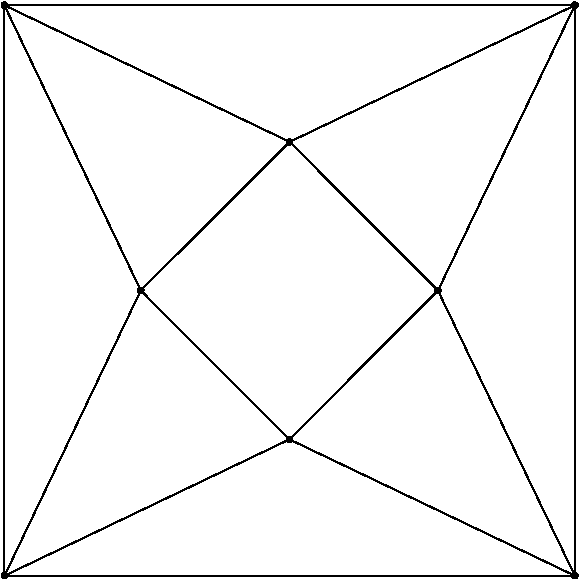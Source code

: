 #FIG 3.2
Portrait
Flush left
Inches
Letter  
100.00
Single
0
1200 2
6 1650 7500 6000 11850
# polyline
2 1 0 1 0 0 999 0 -1 4.000 0 0 0 0 0 2
	 1687 11815 3824 10792
# polyline
2 1 0 1 0 0 997 0 -1 4.000 0 0 0 0 0 2
	 1687 11815 5965 11815
# polyline
2 1 0 1 0 0 996 0 -1 4.000 0 0 0 0 0 2
	 5965 11815 4938 9676
# polyline
2 1 0 1 0 0 995 0 -1 4.000 0 0 0 0 0 2
	 1686 7536 1687 11815
# polyline
2 1 0 1 0 0 993 0 -1 4.000 0 0 0 0 0 2
	 1686 7536 5965 7536
# polyline
2 1 0 1 0 0 991 0 -1 4.000 0 0 0 0 0 2
	 1686 7536 3826 8561
# polyline
2 1 0 1 0 0 990 0 -1 4.000 0 0 0 0 0 2
	 5965 7536 5965 11815
# polyline
2 1 0 1 0 0 988 0 -1 4.000 0 0 0 0 0 2
	 5965 7536 4938 9676
# polyline
2 1 0 1 0 0 987 0 -1 4.000 0 0 0 0 0 2
	 2709 9675 3826 8561
# polyline
2 1 0 1 0 0 986 0 -1 4.000 0 0 0 0 0 2
	 2709 9675 3824 10792
# polyline
2 1 0 1 0 0 984 0 -1 4.000 0 0 0 0 0 2
	 2709 9675 1687 11815
# polyline
2 1 0 1 0 0 983 0 -1 4.000 0 0 0 0 0 2
	 2709 9675 1686 7536
# polyline
2 1 0 1 0 0 982 0 -1 4.000 0 0 0 0 0 2
	 3826 8561 5965 7536
# polyline
2 1 0 1 0 0 980 0 -1 4.000 0 0 0 0 0 2
	 3826 8561 4938 9676
# polyline
2 1 0 1 0 0 979 0 -1 4.000 0 0 0 0 0 2
	 3824 10792 4938 9676
# polyline
2 1 0 1 0 0 978 0 -1 4.000 0 0 0 0 0 2
	 3824 10792 5965 11815
# spline
3 4 0 0 0 0 976 0 20 4.000 0 0 0 22
	 4952 9662 4952 9662 4947 9659 4941 9657 4935 9657 4929 9659
	 4924 9662 4919 9668 4918 9674 4917 9680 4919 9686 4923 9691
	 4929 9696 4934 9697 4941 9697 4947 9696 4953 9691 4956 9686
	 4958 9680 4958 9674 4956 9668 4952 9662
	 0.000 0.000 0.000 -1.000 -1.000 -1.000 0.000 0.000
	 -1.000 -1.000 -1.000 0.000 0.000 -1.000 -1.000 -1.000
	 0.000 0.000 -1.000 -1.000 -1.000 0.000
# spline
3 4 0 1 0 0 974 0 -1 4.000 0 0 0 22
	 4952 9662 4952 9662 4947 9659 4941 9657 4935 9657 4929 9659
	 4924 9662 4919 9668 4918 9674 4917 9680 4919 9686 4923 9691
	 4929 9696 4934 9697 4941 9697 4947 9696 4953 9691 4956 9686
	 4958 9680 4958 9674 4956 9668 4952 9662
	 0.000 0.000 0.000 -1.000 -1.000 -1.000 0.000 0.000
	 -1.000 -1.000 -1.000 0.000 0.000 -1.000 -1.000 -1.000
	 0.000 0.000 -1.000 -1.000 -1.000 0.000
# spline
3 4 0 0 0 0 973 0 20 4.000 0 0 0 22
	 3838 10777 3838 10777 3833 10773 3827 10772 3821 10771 3814 10773
	 3809 10777 3805 10782 3803 10789 3804 10795 3805 10801 3809 10806
	 3814 10810 3821 10812 3826 10812 3833 10810 3838 10806 3842 10801
	 3844 10794 3844 10789 3842 10782 3838 10777
	 0.000 0.000 0.000 -1.000 -1.000 -1.000 0.000 0.000
	 -1.000 -1.000 -1.000 0.000 0.000 -1.000 -1.000 -1.000
	 0.000 0.000 -1.000 -1.000 -1.000 0.000
# spline
3 4 0 1 0 0 971 0 -1 4.000 0 0 0 22
	 3838 10777 3838 10777 3833 10773 3827 10772 3821 10771 3814 10773
	 3809 10777 3805 10782 3803 10789 3804 10795 3805 10801 3809 10806
	 3814 10810 3821 10812 3826 10812 3833 10810 3838 10806 3842 10801
	 3844 10794 3844 10789 3842 10782 3838 10777
	 0.000 0.000 0.000 -1.000 -1.000 -1.000 0.000 0.000
	 -1.000 -1.000 -1.000 0.000 0.000 -1.000 -1.000 -1.000
	 0.000 0.000 -1.000 -1.000 -1.000 0.000
# spline
3 4 0 0 0 0 970 0 20 4.000 0 0 0 22
	 3840 8547 3840 8547 3835 8544 3828 8542 3822 8541 3816 8544
	 3811 8547 3807 8553 3805 8558 3805 8565 3807 8571 3811 8576
	 3816 8580 3822 8582 3829 8582 3835 8580 3840 8576 3844 8571
	 3846 8565 3845 8558 3844 8553 3840 8547
	 0.000 0.000 0.000 -1.000 -1.000 -1.000 0.000 0.000
	 -1.000 -1.000 -1.000 0.000 0.000 -1.000 -1.000 -1.000
	 0.000 0.000 -1.000 -1.000 -1.000 0.000
# spline
3 4 0 1 0 0 968 0 -1 4.000 0 0 0 22
	 3840 8547 3840 8547 3835 8544 3828 8542 3822 8541 3816 8544
	 3811 8547 3807 8553 3805 8558 3805 8565 3807 8571 3811 8576
	 3816 8580 3822 8582 3829 8582 3835 8580 3840 8576 3844 8571
	 3846 8565 3845 8558 3844 8553 3840 8547
	 0.000 0.000 0.000 -1.000 -1.000 -1.000 0.000 0.000
	 -1.000 -1.000 -1.000 0.000 0.000 -1.000 -1.000 -1.000
	 0.000 0.000 -1.000 -1.000 -1.000 0.000
# spline
3 4 0 0 0 0 967 0 20 4.000 0 0 0 22
	 2723 9661 2723 9661 2718 9657 2713 9654 2706 9654 2699 9657
	 2694 9660 2690 9666 2689 9671 2689 9679 2690 9684 2694 9690
	 2699 9693 2706 9696 2712 9695 2718 9693 2723 9689 2727 9684
	 2729 9678 2730 9671 2727 9666 2723 9661
	 0.000 0.000 0.000 -1.000 -1.000 -1.000 0.000 0.000
	 -1.000 -1.000 -1.000 0.000 0.000 -1.000 -1.000 -1.000
	 0.000 0.000 -1.000 -1.000 -1.000 0.000
# spline
3 4 0 1 0 0 965 0 -1 4.000 0 0 0 22
	 2723 9661 2723 9661 2718 9657 2713 9654 2706 9654 2699 9657
	 2694 9660 2690 9666 2689 9671 2689 9679 2690 9684 2694 9690
	 2699 9693 2706 9696 2712 9695 2718 9693 2723 9689 2727 9684
	 2729 9678 2730 9671 2727 9666 2723 9661
	 0.000 0.000 0.000 -1.000 -1.000 -1.000 0.000 0.000
	 -1.000 -1.000 -1.000 0.000 0.000 -1.000 -1.000 -1.000
	 0.000 0.000 -1.000 -1.000 -1.000 0.000
# spline
3 4 0 0 0 0 964 0 20 4.000 0 0 0 22
	 5980 7521 5980 7521 5974 7517 5968 7515 5962 7515 5956 7517
	 5950 7521 5947 7526 5945 7532 5945 7538 5947 7544 5951 7550
	 5956 7554 5962 7556 5968 7556 5974 7554 5979 7550 5984 7544
	 5985 7539 5986 7532 5984 7526 5980 7521
	 0.000 0.000 0.000 -1.000 -1.000 -1.000 0.000 0.000
	 -1.000 -1.000 -1.000 0.000 0.000 -1.000 -1.000 -1.000
	 0.000 0.000 -1.000 -1.000 -1.000 0.000
# spline
3 4 0 1 0 0 962 0 -1 4.000 0 0 0 22
	 5980 7521 5980 7521 5974 7517 5968 7515 5962 7515 5956 7517
	 5950 7521 5947 7526 5945 7532 5945 7538 5947 7544 5951 7550
	 5956 7554 5962 7556 5968 7556 5974 7554 5979 7550 5984 7544
	 5985 7539 5986 7532 5984 7526 5980 7521
	 0.000 0.000 0.000 -1.000 -1.000 -1.000 0.000 0.000
	 -1.000 -1.000 -1.000 0.000 0.000 -1.000 -1.000 -1.000
	 0.000 0.000 -1.000 -1.000 -1.000 0.000
# spline
3 4 0 0 0 0 961 0 20 4.000 0 0 0 22
	 1701 7521 1701 7521 1695 7517 1689 7515 1683 7515 1677 7517
	 1671 7521 1667 7526 1665 7532 1666 7539 1667 7544 1672 7550
	 1677 7554 1683 7556 1689 7556 1695 7554 1700 7550 1704 7544
	 1706 7538 1706 7532 1704 7526 1701 7521
	 0.000 0.000 0.000 -1.000 -1.000 -1.000 0.000 0.000
	 -1.000 -1.000 -1.000 0.000 0.000 -1.000 -1.000 -1.000
	 0.000 0.000 -1.000 -1.000 -1.000 0.000
# spline
3 4 0 1 0 0 959 0 -1 4.000 0 0 0 22
	 1701 7521 1701 7521 1695 7517 1689 7515 1683 7515 1677 7517
	 1671 7521 1667 7526 1665 7532 1666 7539 1667 7544 1672 7550
	 1677 7554 1683 7556 1689 7556 1695 7554 1700 7550 1704 7544
	 1706 7538 1706 7532 1704 7526 1701 7521
	 0.000 0.000 0.000 -1.000 -1.000 -1.000 0.000 0.000
	 -1.000 -1.000 -1.000 0.000 0.000 -1.000 -1.000 -1.000
	 0.000 0.000 -1.000 -1.000 -1.000 0.000
# spline
3 4 0 0 0 0 958 0 20 4.000 0 0 0 22
	 5979 11800 5979 11800 5974 11796 5968 11794 5962 11794 5956 11796
	 5950 11801 5947 11806 5945 11812 5945 11818 5947 11824 5950 11829
	 5956 11833 5962 11835 5968 11835 5974 11833 5979 11830 5984 11824
	 5986 11818 5985 11811 5984 11806 5979 11800
	 0.000 0.000 0.000 -1.000 -1.000 -1.000 0.000 0.000
	 -1.000 -1.000 -1.000 0.000 0.000 -1.000 -1.000 -1.000
	 0.000 0.000 -1.000 -1.000 -1.000 0.000
# spline
3 4 0 1 0 0 956 0 -1 4.000 0 0 0 22
	 5979 11800 5979 11800 5974 11796 5968 11794 5962 11794 5956 11796
	 5950 11801 5947 11806 5945 11812 5945 11818 5947 11824 5950 11829
	 5956 11833 5962 11835 5968 11835 5974 11833 5979 11830 5984 11824
	 5986 11818 5985 11811 5984 11806 5979 11800
	 0.000 0.000 0.000 -1.000 -1.000 -1.000 0.000 0.000
	 -1.000 -1.000 -1.000 0.000 0.000 -1.000 -1.000 -1.000
	 0.000 0.000 -1.000 -1.000 -1.000 0.000
# spline
3 4 0 0 0 0 955 0 20 4.000 0 0 0 22
	 1701 11801 1701 11801 1695 11796 1689 11794 1683 11794 1677 11796
	 1672 11800 1667 11806 1666 11811 1665 11818 1667 11824 1672 11830
	 1677 11833 1683 11835 1689 11835 1695 11833 1701 11829 1704 11824
	 1706 11818 1706 11812 1704 11806 1701 11801
	 0.000 0.000 0.000 -1.000 -1.000 -1.000 0.000 0.000
	 -1.000 -1.000 -1.000 0.000 0.000 -1.000 -1.000 -1.000
	 0.000 0.000 -1.000 -1.000 -1.000 0.000
# spline
3 4 0 1 0 0 953 0 -1 4.000 0 0 0 22
	 1701 11801 1701 11801 1695 11796 1689 11794 1683 11794 1677 11796
	 1672 11800 1667 11806 1666 11811 1665 11818 1667 11824 1672 11830
	 1677 11833 1683 11835 1689 11835 1695 11833 1701 11829 1704 11824
	 1706 11818 1706 11812 1704 11806 1701 11801
	 0.000 0.000 0.000 -1.000 -1.000 -1.000 0.000 0.000
	 -1.000 -1.000 -1.000 0.000 0.000 -1.000 -1.000 -1.000
	 0.000 0.000 -1.000 -1.000 -1.000 0.000
-6
